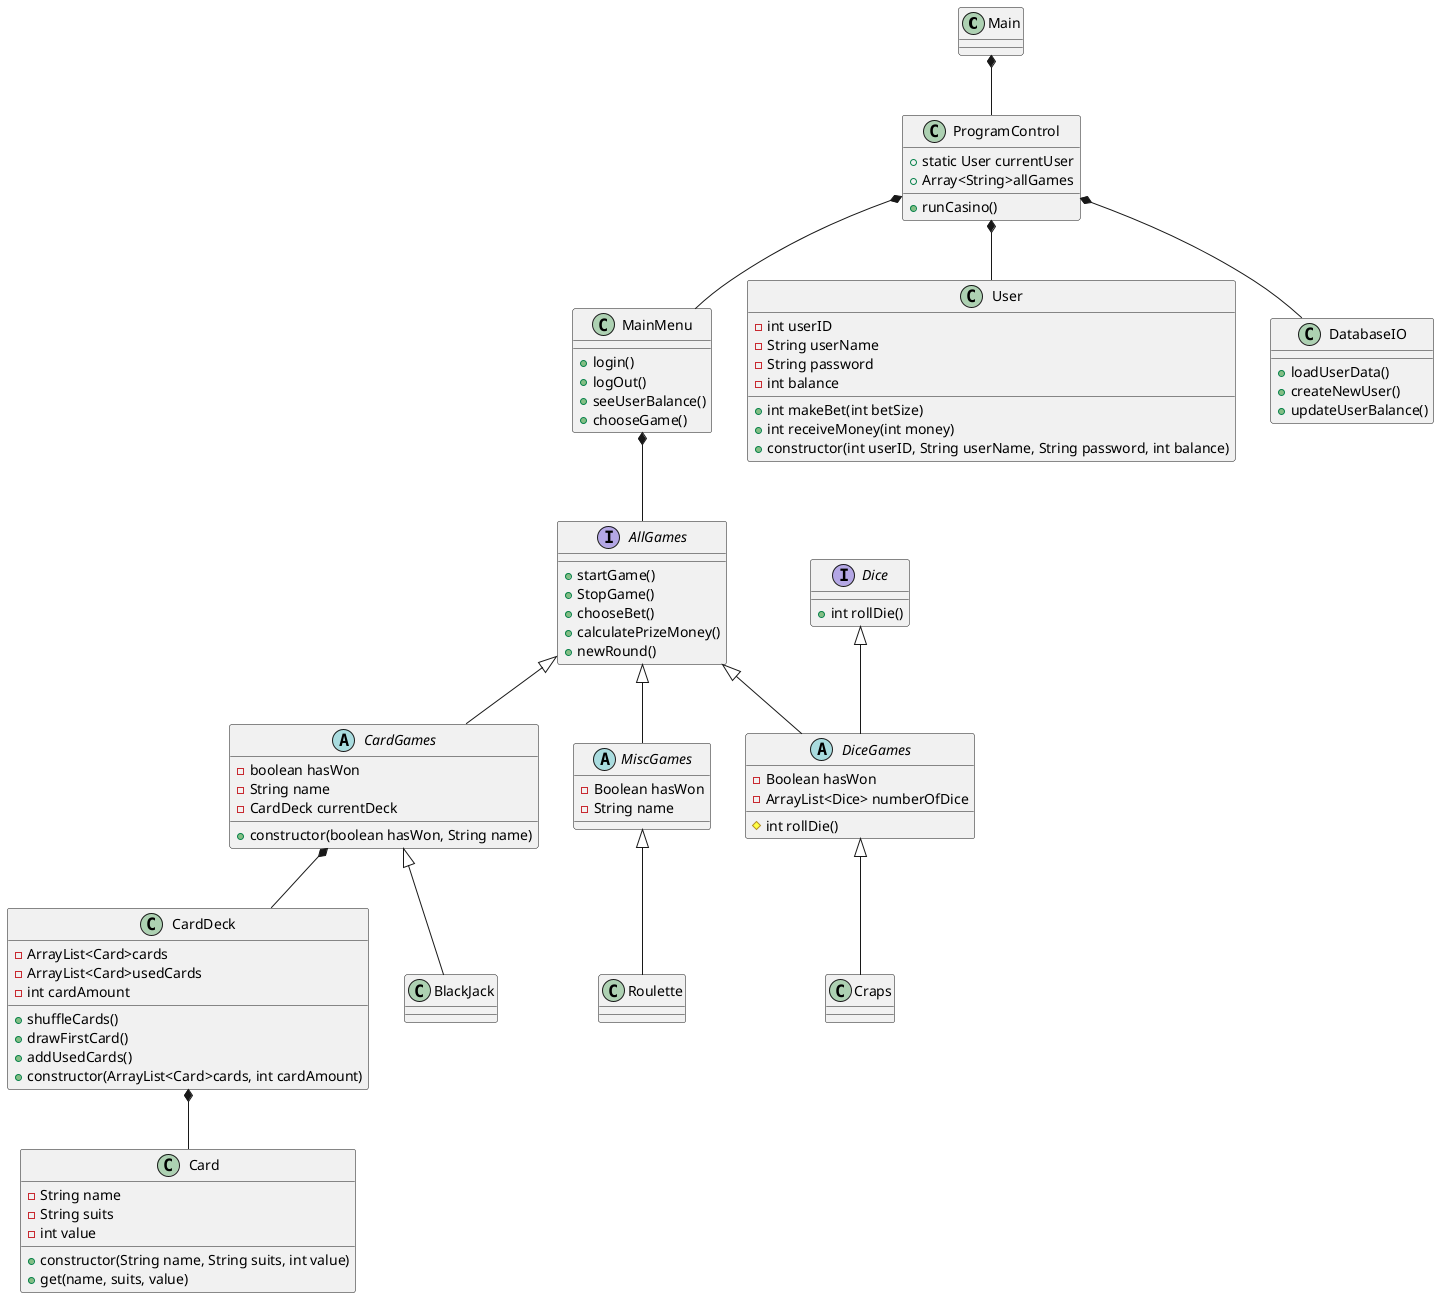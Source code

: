 @startuml

Main *-- ProgramControl
ProgramControl *-- MainMenu
ProgramControl *-- User
ProgramControl *-- DatabaseIO
MainMenu *-- AllGames
AllGames <|-- CardGames
CardGames *-- CardDeck
CardDeck *-- Card
AllGames <|-- DiceGames
Dice <|-- DiceGames
AllGames <|-- MiscGames
DiceGames <|-- Craps
MiscGames <|-- Roulette
CardGames <|-- BlackJack

class Main
class User{

- int userID
- String userName
- String password
- int balance

+ int makeBet(int betSize)
+ int receiveMoney(int money)
+ constructor(int userID, String userName, String password, int balance)

}
class MainMenu{

+ login()
+ logOut()
+ seeUserBalance()
+ chooseGame()

}
class ProgramControl{

+ static User currentUser
+ Array<String>allGames
+ runCasino()



}

interface AllGames{

+ startGame()
+ StopGame()
+ chooseBet()
+ calculatePrizeMoney()
+ newRound()

}

Abstract class CardGames{

- boolean hasWon
- String name
- CardDeck currentDeck
+ constructor(boolean hasWon, String name)

}

class CardDeck{

- ArrayList<Card>cards
- ArrayList<Card>usedCards
- int cardAmount

+ shuffleCards()
+ drawFirstCard()
+ addUsedCards()
+ constructor(ArrayList<Card>cards, int cardAmount)

}

class Card{

- String name
- String suits
- int value

+ constructor(String name, String suits, int value)
+ get(name, suits, value)

}

interface Dice{
+ int rollDie()

}

Abstract Class DiceGames{
- Boolean hasWon
- ArrayList<Dice> numberOfDice
# int rollDie()

}

Class Craps{


}

Class Roulette{


}

Class BlackJack{


}

Abstract Class MiscGames{
- Boolean hasWon
- String name

}

class DatabaseIO{

+ loadUserData()
+ createNewUser()
+ updateUserBalance()

}


@enduml